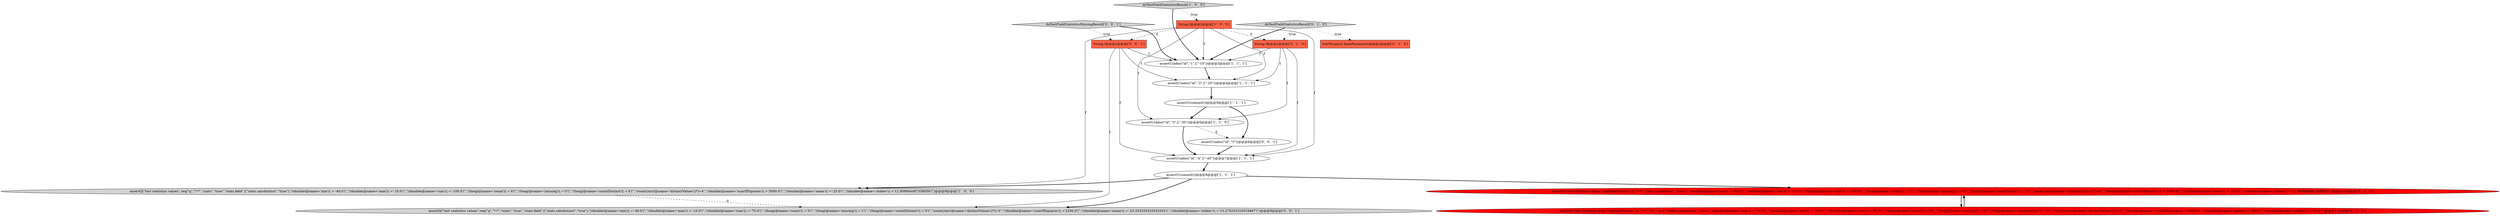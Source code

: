 digraph {
1 [style = filled, label = "String f@@@2@@@['1', '0', '0']", fillcolor = tomato, shape = box image = "AAA1AAABBB1BBB"];
0 [style = filled, label = "assertU(adoc(\"id\",\"2\",f,\"-20\"))@@@4@@@['1', '1', '1']", fillcolor = white, shape = ellipse image = "AAA0AAABBB1BBB"];
6 [style = filled, label = "doTestFieldStatisticsResult['1', '0', '0']", fillcolor = lightgray, shape = diamond image = "AAA0AAABBB1BBB"];
9 [style = filled, label = "assertQ(\"test statistics values\",req(baseParams,\"q\",\"*:*\",\"stats.calcdistinct\",\"true\"),\"//double(@name='min'((.='-40.0'(\",\"//double(@name='max'((.='-10.0'(\",\"//double(@name='sum'((.='-100.0'(\",\"//long(@name='count'((.='4'(\",\"//long(@name='missing'((.='0'(\",\"//long(@name='countDistinct'((.='4'(\",\"count(//arr(@name='distinctValues'(/*)=4\",\"//double(@name='sumOfSquares'((.='3000.0'(\",\"//double(@name='mean'((.='-25.0'(\",\"//double(@name='stddev'((.='12.909944487358056'(\")@@@10@@@['0', '1', '0']", fillcolor = red, shape = ellipse image = "AAA1AAABBB2BBB"];
5 [style = filled, label = "assertQ(\"test statistics values\",req(\"q\",\"*:*\",\"stats\",\"true\",\"stats.field\",f,\"stats.calcdistinct\",\"true\"),\"//double(@name='min'((.='-40.0'(\",\"//double(@name='max'((.='-10.0'(\",\"//double(@name='sum'((.='-100.0'(\",\"//long(@name='count'((.='4'(\",\"//long(@name='missing'((.='0'(\",\"//long(@name='countDistinct'((.='4'(\",\"count(//arr(@name='distinctValues'(/*)=4\",\"//double(@name='sumOfSquares'((.='3000.0'(\",\"//double(@name='mean'((.='-25.0'(\",\"//double(@name='stddev'((.='12.909944487358056'(\")@@@9@@@['1', '0', '0']", fillcolor = lightgray, shape = ellipse image = "AAA0AAABBB1BBB"];
8 [style = filled, label = "assertU(commit())@@@5@@@['1', '1', '1']", fillcolor = white, shape = ellipse image = "AAA0AAABBB1BBB"];
4 [style = filled, label = "assertU(adoc(\"id\",\"4\",f,\"-40\"))@@@7@@@['1', '1', '1']", fillcolor = white, shape = ellipse image = "AAA0AAABBB1BBB"];
14 [style = filled, label = "assertQ(\"test statistics values\",req(\"q\",\"*:*\",\"stats\",\"true\",\"stats.field\",f,\"stats.calcdistinct\",\"true\"),\"//double(@name='min'((.='-40.0'(\",\"//double(@name='max'((.='-10.0'(\",\"//double(@name='sum'((.='-70.0'(\",\"//long(@name='count'((.='3'(\",\"//long(@name='missing'((.='1'(\",\"//long(@name='countDistinct'((.='3'(\",\"count(//arr(@name='distinctValues'(/*)=3\",\"//double(@name='sumOfSquares'((.='2100.0'(\",\"//double(@name='mean'((.='-23.333333333333332'(\",\"//double(@name='stddev'((.='15.275252316519467'(\")@@@9@@@['0', '0', '1']", fillcolor = lightgray, shape = ellipse image = "AAA0AAABBB3BBB"];
15 [style = filled, label = "assertU(adoc(\"id\",\"3\"))@@@6@@@['0', '0', '1']", fillcolor = white, shape = ellipse image = "AAA0AAABBB3BBB"];
16 [style = filled, label = "doTestFieldStatisticsMissingResult['0', '0', '1']", fillcolor = lightgray, shape = diamond image = "AAA0AAABBB3BBB"];
13 [style = filled, label = "String f@@@2@@@['0', '1', '0']", fillcolor = tomato, shape = box image = "AAA1AAABBB2BBB"];
7 [style = filled, label = "assertU(adoc(\"id\",\"1\",f,\"-10\"))@@@3@@@['1', '1', '1']", fillcolor = white, shape = ellipse image = "AAA0AAABBB1BBB"];
2 [style = filled, label = "assertU(commit())@@@8@@@['1', '1', '1']", fillcolor = white, shape = ellipse image = "AAA0AAABBB1BBB"];
11 [style = filled, label = "doTestFieldStatisticsResult['0', '1', '0']", fillcolor = lightgray, shape = diamond image = "AAA0AAABBB2BBB"];
12 [style = filled, label = "SolrParams(( baseParamsSet@@@2@@@['0', '1', '0']", fillcolor = tomato, shape = box image = "AAA0AAABBB2BBB"];
17 [style = filled, label = "String f@@@2@@@['0', '0', '1']", fillcolor = tomato, shape = box image = "AAA0AAABBB3BBB"];
3 [style = filled, label = "assertU(adoc(\"id\",\"3\",f,\"-30\"))@@@6@@@['1', '1', '0']", fillcolor = white, shape = ellipse image = "AAA0AAABBB1BBB"];
10 [style = filled, label = "assertQ(\"test statistics w/fq\",req(baseParams,\"q\",\"*:*\",\"fq\",\"-id:4\",\"stats.calcdistinct\",\"true\"),\"//double(@name='min'((.='-30.0'(\",\"//double(@name='max'((.='-10.0'(\",\"//double(@name='sum'((.='-60.0'(\",\"//long(@name='count'((.='3'(\",\"//long(@name='missing'((.='0'(\",\"//long(@name='countDistinct'((.='3'(\",\"count(//arr(@name='distinctValues'(/*)=3\",\"//double(@name='sumOfSquares'((.='1400.0'(\",\"//double(@name='mean'((.='-20.0'(\",\"//double(@name='stddev'((.='10.0'(\")@@@11@@@['0', '1', '0']", fillcolor = red, shape = ellipse image = "AAA1AAABBB2BBB"];
5->14 [style = dashed, label="0"];
13->7 [style = solid, label="f"];
1->0 [style = solid, label="f"];
8->15 [style = bold, label=""];
1->7 [style = solid, label="f"];
17->4 [style = solid, label="f"];
1->3 [style = solid, label="f"];
16->17 [style = dotted, label="true"];
11->12 [style = dotted, label="true"];
8->3 [style = bold, label=""];
16->7 [style = bold, label=""];
6->1 [style = dotted, label="true"];
7->0 [style = bold, label=""];
1->5 [style = solid, label="f"];
4->2 [style = bold, label=""];
2->9 [style = bold, label=""];
9->10 [style = bold, label=""];
11->13 [style = dotted, label="true"];
3->4 [style = bold, label=""];
13->0 [style = solid, label="f"];
17->7 [style = solid, label="f"];
1->13 [style = dashed, label="0"];
1->17 [style = dashed, label="0"];
17->14 [style = solid, label="f"];
13->3 [style = solid, label="f"];
2->14 [style = bold, label=""];
0->8 [style = bold, label=""];
15->4 [style = bold, label=""];
3->15 [style = dashed, label="0"];
13->4 [style = solid, label="f"];
10->9 [style = bold, label=""];
17->0 [style = solid, label="f"];
6->7 [style = bold, label=""];
1->4 [style = solid, label="f"];
11->7 [style = bold, label=""];
2->5 [style = bold, label=""];
}
